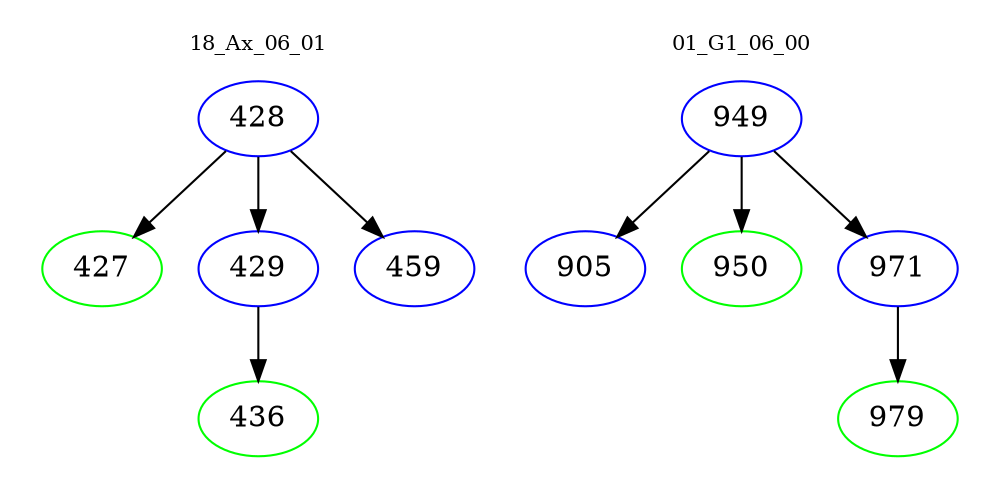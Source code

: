 digraph{
subgraph cluster_0 {
color = white
label = "18_Ax_06_01";
fontsize=10;
T0_428 [label="428", color="blue"]
T0_428 -> T0_427 [color="black"]
T0_427 [label="427", color="green"]
T0_428 -> T0_429 [color="black"]
T0_429 [label="429", color="blue"]
T0_429 -> T0_436 [color="black"]
T0_436 [label="436", color="green"]
T0_428 -> T0_459 [color="black"]
T0_459 [label="459", color="blue"]
}
subgraph cluster_1 {
color = white
label = "01_G1_06_00";
fontsize=10;
T1_949 [label="949", color="blue"]
T1_949 -> T1_905 [color="black"]
T1_905 [label="905", color="blue"]
T1_949 -> T1_950 [color="black"]
T1_950 [label="950", color="green"]
T1_949 -> T1_971 [color="black"]
T1_971 [label="971", color="blue"]
T1_971 -> T1_979 [color="black"]
T1_979 [label="979", color="green"]
}
}
